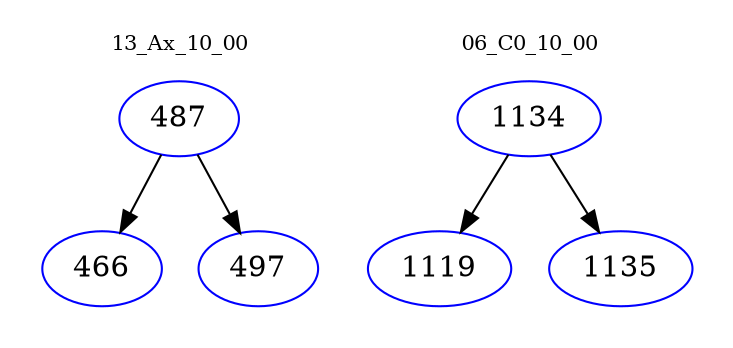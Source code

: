 digraph{
subgraph cluster_0 {
color = white
label = "13_Ax_10_00";
fontsize=10;
T0_487 [label="487", color="blue"]
T0_487 -> T0_466 [color="black"]
T0_466 [label="466", color="blue"]
T0_487 -> T0_497 [color="black"]
T0_497 [label="497", color="blue"]
}
subgraph cluster_1 {
color = white
label = "06_C0_10_00";
fontsize=10;
T1_1134 [label="1134", color="blue"]
T1_1134 -> T1_1119 [color="black"]
T1_1119 [label="1119", color="blue"]
T1_1134 -> T1_1135 [color="black"]
T1_1135 [label="1135", color="blue"]
}
}
